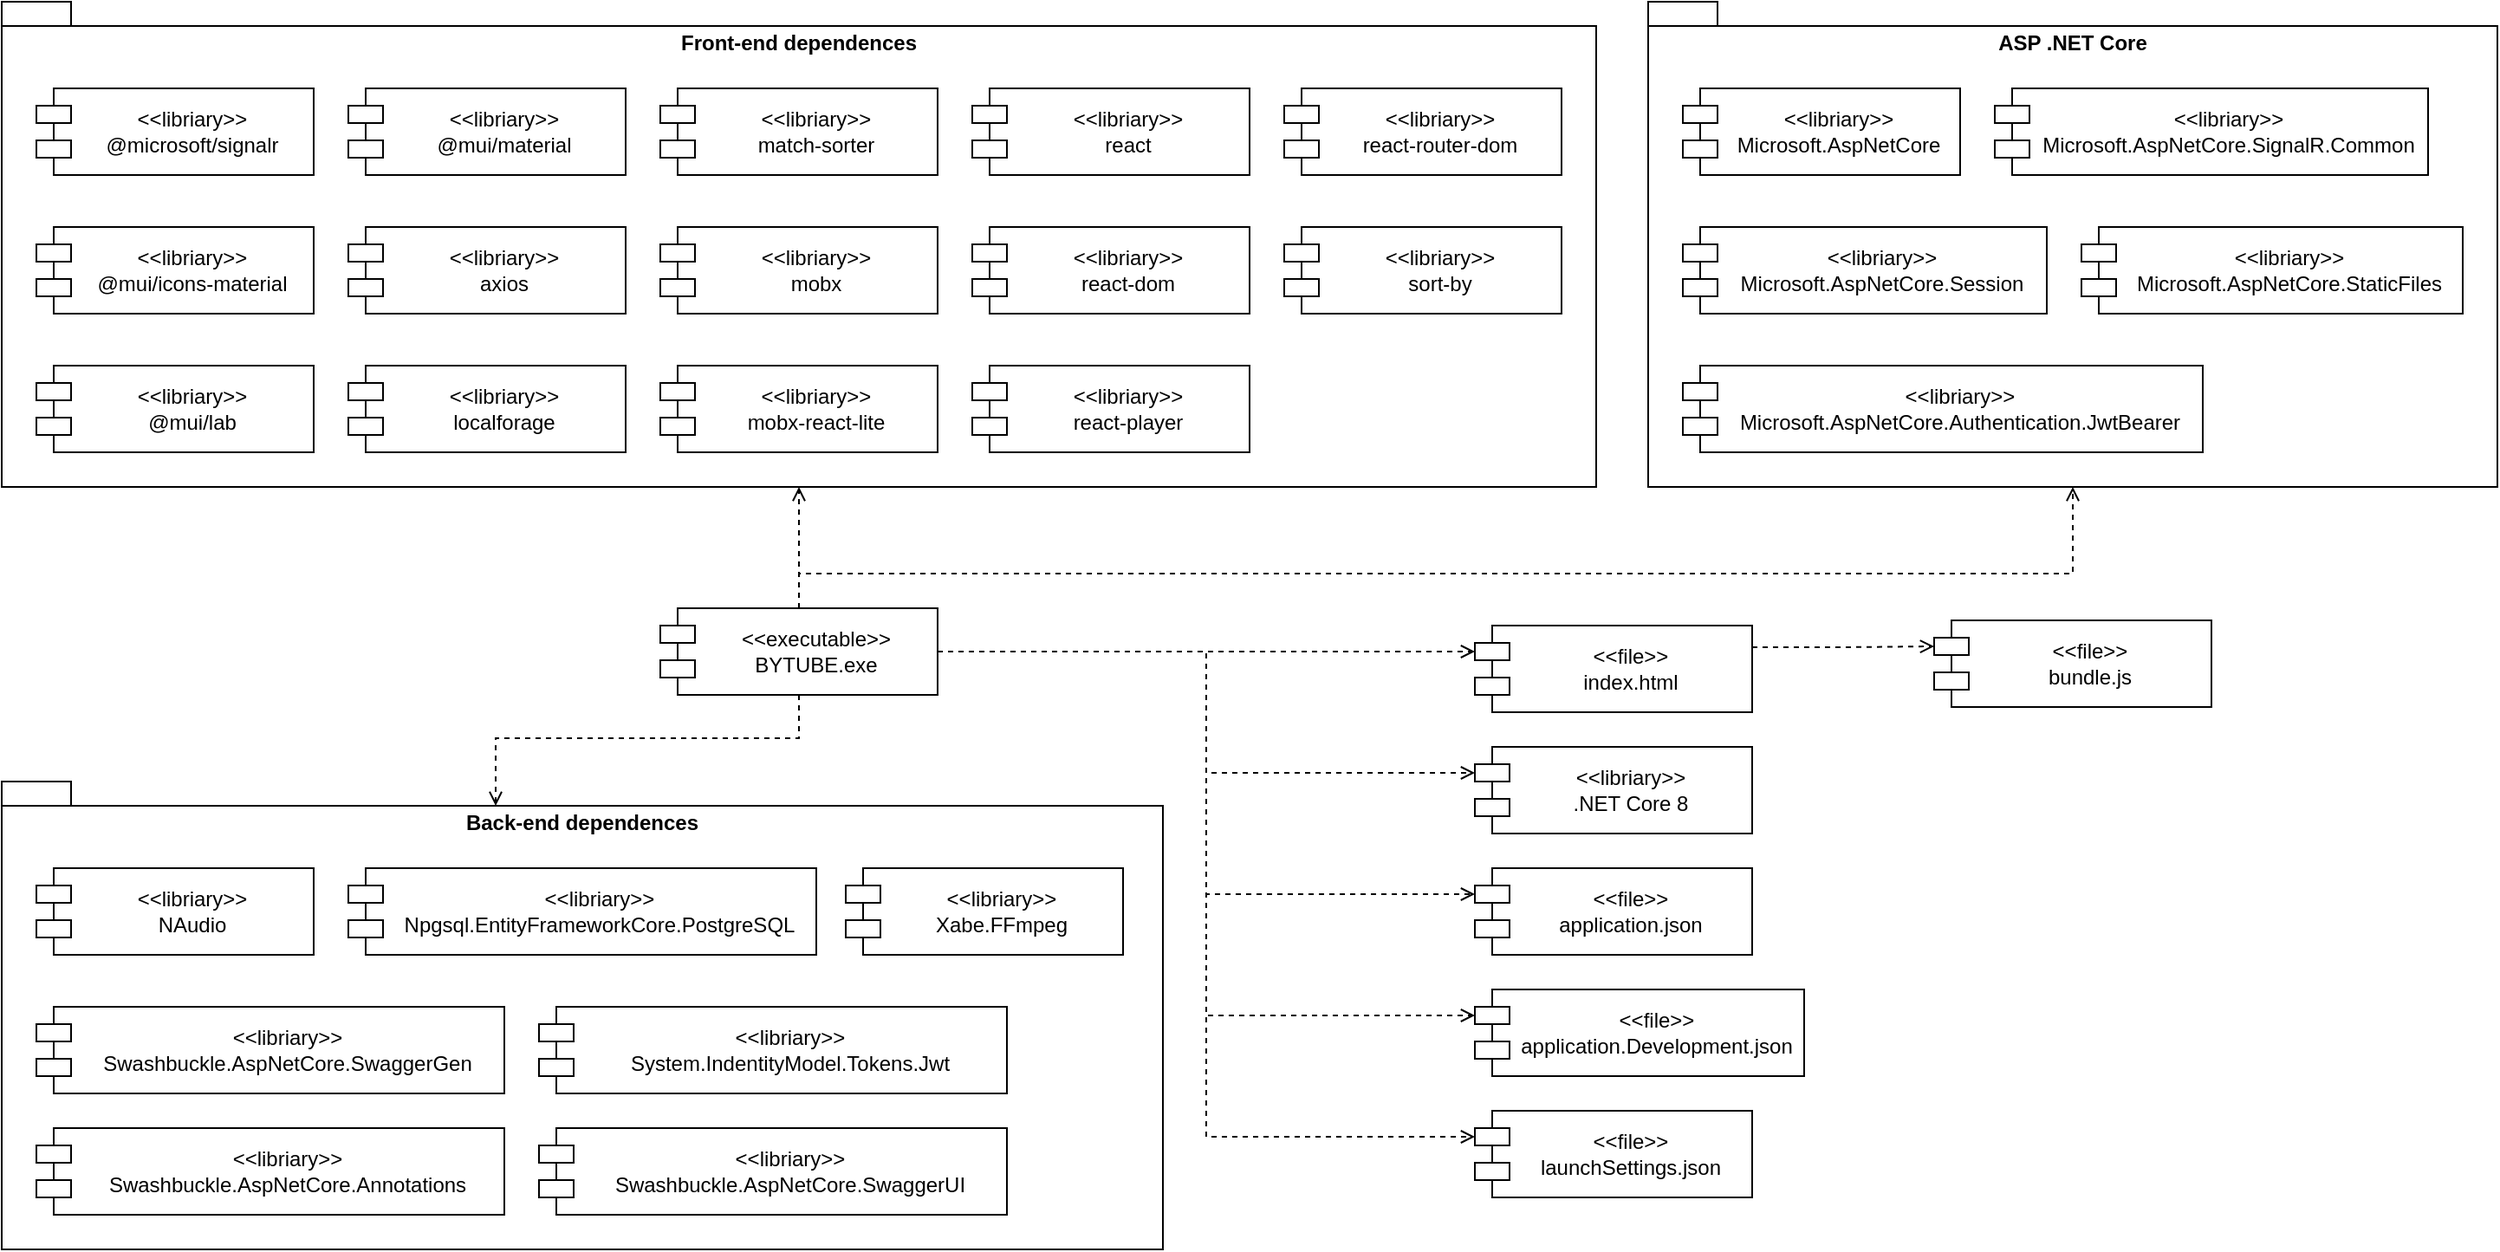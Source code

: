 <mxfile version="24.7.8">
  <diagram name="Page-1" id="929967ad-93f9-6ef4-fab6-5d389245f69c">
    <mxGraphModel dx="420" dy="248" grid="1" gridSize="10" guides="1" tooltips="1" connect="1" arrows="1" fold="1" page="1" pageScale="1.5" pageWidth="1169" pageHeight="826" background="none" math="0" shadow="0">
      <root>
        <mxCell id="0" style=";html=1;" />
        <mxCell id="1" style=";html=1;" parent="0" />
        <mxCell id="IYuW2PmqL3ZpG1c5O2Uu-1" value="&amp;lt;&amp;lt;executable&amp;gt;&amp;gt;&lt;div&gt;BYTUBE.exe&lt;br&gt;&lt;/div&gt;" style="shape=module;align=left;spacingLeft=20;align=center;verticalAlign=middle;whiteSpace=wrap;html=1;" parent="1" vertex="1">
          <mxGeometry x="770" y="460" width="160" height="50" as="geometry" />
        </mxCell>
        <mxCell id="IYuW2PmqL3ZpG1c5O2Uu-3" value="Back-end dependences" style="shape=folder;fontStyle=1;spacingTop=10;tabWidth=40;tabHeight=14;tabPosition=left;html=1;whiteSpace=wrap;verticalAlign=top;" parent="1" vertex="1">
          <mxGeometry x="390" y="560" width="670" height="270" as="geometry" />
        </mxCell>
        <mxCell id="IYuW2PmqL3ZpG1c5O2Uu-4" value="Front-end dependences" style="shape=folder;fontStyle=1;spacingTop=10;tabWidth=40;tabHeight=14;tabPosition=left;html=1;whiteSpace=wrap;verticalAlign=top;" parent="1" vertex="1">
          <mxGeometry x="390" y="110" width="920" height="280" as="geometry" />
        </mxCell>
        <mxCell id="IYuW2PmqL3ZpG1c5O2Uu-5" style="edgeStyle=orthogonalEdgeStyle;rounded=0;orthogonalLoop=1;jettySize=auto;html=1;entryX=0.5;entryY=1;entryDx=0;entryDy=0;entryPerimeter=0;dashed=1;endArrow=open;endFill=0;" parent="1" source="IYuW2PmqL3ZpG1c5O2Uu-1" target="IYuW2PmqL3ZpG1c5O2Uu-4" edge="1">
          <mxGeometry relative="1" as="geometry" />
        </mxCell>
        <mxCell id="IYuW2PmqL3ZpG1c5O2Uu-6" style="edgeStyle=orthogonalEdgeStyle;shape=connector;rounded=0;orthogonalLoop=1;jettySize=auto;html=1;entryX=0;entryY=0;entryDx=285;entryDy=14;entryPerimeter=0;dashed=1;strokeColor=default;align=center;verticalAlign=middle;fontFamily=Helvetica;fontSize=11;fontColor=default;labelBackgroundColor=default;endArrow=open;endFill=0;" parent="1" source="IYuW2PmqL3ZpG1c5O2Uu-1" target="IYuW2PmqL3ZpG1c5O2Uu-3" edge="1">
          <mxGeometry relative="1" as="geometry" />
        </mxCell>
        <mxCell id="IYuW2PmqL3ZpG1c5O2Uu-7" value="&amp;lt;&amp;lt;libriary&amp;gt;&amp;gt;&lt;div&gt;.NET Core 8&lt;/div&gt;" style="shape=module;align=left;spacingLeft=20;align=center;verticalAlign=middle;whiteSpace=wrap;html=1;" parent="1" vertex="1">
          <mxGeometry x="1240" y="540" width="160" height="50" as="geometry" />
        </mxCell>
        <mxCell id="IYuW2PmqL3ZpG1c5O2Uu-8" style="edgeStyle=orthogonalEdgeStyle;shape=connector;rounded=0;orthogonalLoop=1;jettySize=auto;html=1;entryX=0;entryY=0;entryDx=0;entryDy=15;entryPerimeter=0;dashed=1;strokeColor=default;align=center;verticalAlign=middle;fontFamily=Helvetica;fontSize=11;fontColor=default;labelBackgroundColor=default;endArrow=open;endFill=0;" parent="1" source="IYuW2PmqL3ZpG1c5O2Uu-1" target="IYuW2PmqL3ZpG1c5O2Uu-7" edge="1">
          <mxGeometry relative="1" as="geometry" />
        </mxCell>
        <mxCell id="IYuW2PmqL3ZpG1c5O2Uu-9" value="&amp;lt;&amp;lt;file&amp;gt;&amp;gt;&lt;div&gt;application.json&lt;/div&gt;" style="shape=module;align=left;spacingLeft=20;align=center;verticalAlign=middle;whiteSpace=wrap;html=1;" parent="1" vertex="1">
          <mxGeometry x="1240" y="610" width="160" height="50" as="geometry" />
        </mxCell>
        <mxCell id="IYuW2PmqL3ZpG1c5O2Uu-10" style="edgeStyle=orthogonalEdgeStyle;shape=connector;rounded=0;orthogonalLoop=1;jettySize=auto;html=1;entryX=0;entryY=0;entryDx=0;entryDy=15;entryPerimeter=0;dashed=1;strokeColor=default;align=center;verticalAlign=middle;fontFamily=Helvetica;fontSize=11;fontColor=default;labelBackgroundColor=default;endArrow=open;endFill=0;" parent="1" source="IYuW2PmqL3ZpG1c5O2Uu-1" target="IYuW2PmqL3ZpG1c5O2Uu-9" edge="1">
          <mxGeometry relative="1" as="geometry" />
        </mxCell>
        <mxCell id="IYuW2PmqL3ZpG1c5O2Uu-11" value="&amp;lt;&amp;lt;file&amp;gt;&amp;gt;&lt;div&gt;application.Development.json&lt;/div&gt;" style="shape=module;align=left;spacingLeft=20;align=center;verticalAlign=middle;whiteSpace=wrap;html=1;" parent="1" vertex="1">
          <mxGeometry x="1240" y="680" width="190" height="50" as="geometry" />
        </mxCell>
        <mxCell id="IYuW2PmqL3ZpG1c5O2Uu-12" style="edgeStyle=orthogonalEdgeStyle;shape=connector;rounded=0;orthogonalLoop=1;jettySize=auto;html=1;entryX=0;entryY=0;entryDx=0;entryDy=15;entryPerimeter=0;dashed=1;strokeColor=default;align=center;verticalAlign=middle;fontFamily=Helvetica;fontSize=11;fontColor=default;labelBackgroundColor=default;endArrow=open;endFill=0;" parent="1" source="IYuW2PmqL3ZpG1c5O2Uu-1" target="IYuW2PmqL3ZpG1c5O2Uu-11" edge="1">
          <mxGeometry relative="1" as="geometry" />
        </mxCell>
        <mxCell id="IYuW2PmqL3ZpG1c5O2Uu-13" value="&amp;lt;&amp;lt;file&amp;gt;&amp;gt;&lt;div&gt;launchSettings.json&lt;/div&gt;" style="shape=module;align=left;spacingLeft=20;align=center;verticalAlign=middle;whiteSpace=wrap;html=1;" parent="1" vertex="1">
          <mxGeometry x="1240" y="750" width="160" height="50" as="geometry" />
        </mxCell>
        <mxCell id="IYuW2PmqL3ZpG1c5O2Uu-14" style="edgeStyle=orthogonalEdgeStyle;shape=connector;rounded=0;orthogonalLoop=1;jettySize=auto;html=1;entryX=0;entryY=0;entryDx=0;entryDy=15;entryPerimeter=0;dashed=1;strokeColor=default;align=center;verticalAlign=middle;fontFamily=Helvetica;fontSize=11;fontColor=default;labelBackgroundColor=default;endArrow=open;endFill=0;" parent="1" source="IYuW2PmqL3ZpG1c5O2Uu-1" target="IYuW2PmqL3ZpG1c5O2Uu-13" edge="1">
          <mxGeometry relative="1" as="geometry" />
        </mxCell>
        <mxCell id="IYuW2PmqL3ZpG1c5O2Uu-15" value="&amp;lt;&amp;lt;file&amp;gt;&amp;gt;&lt;div&gt;index.html&lt;/div&gt;" style="shape=module;align=left;spacingLeft=20;align=center;verticalAlign=middle;whiteSpace=wrap;html=1;" parent="1" vertex="1">
          <mxGeometry x="1240" y="470" width="160" height="50" as="geometry" />
        </mxCell>
        <mxCell id="IYuW2PmqL3ZpG1c5O2Uu-16" style="edgeStyle=orthogonalEdgeStyle;shape=connector;rounded=0;orthogonalLoop=1;jettySize=auto;html=1;entryX=0;entryY=0;entryDx=0;entryDy=15;entryPerimeter=0;dashed=1;strokeColor=default;align=center;verticalAlign=middle;fontFamily=Helvetica;fontSize=11;fontColor=default;labelBackgroundColor=default;endArrow=open;endFill=0;" parent="1" source="IYuW2PmqL3ZpG1c5O2Uu-1" target="IYuW2PmqL3ZpG1c5O2Uu-15" edge="1">
          <mxGeometry relative="1" as="geometry" />
        </mxCell>
        <mxCell id="IYuW2PmqL3ZpG1c5O2Uu-17" value="&amp;lt;&amp;lt;libriary&amp;gt;&amp;gt;&lt;div&gt;mobx-react-lite&lt;br&gt;&lt;/div&gt;" style="shape=module;align=left;spacingLeft=20;align=center;verticalAlign=middle;whiteSpace=wrap;html=1;" parent="1" vertex="1">
          <mxGeometry x="770" y="320" width="160" height="50" as="geometry" />
        </mxCell>
        <mxCell id="IYuW2PmqL3ZpG1c5O2Uu-18" value="&amp;lt;&amp;lt;libriary&amp;gt;&amp;gt;&lt;div&gt;mobx&lt;br&gt;&lt;/div&gt;" style="shape=module;align=left;spacingLeft=20;align=center;verticalAlign=middle;whiteSpace=wrap;html=1;" parent="1" vertex="1">
          <mxGeometry x="770" y="240" width="160" height="50" as="geometry" />
        </mxCell>
        <mxCell id="IYuW2PmqL3ZpG1c5O2Uu-19" value="&amp;lt;&amp;lt;libriary&amp;gt;&amp;gt;&lt;div&gt;match-sorter&lt;br&gt;&lt;/div&gt;" style="shape=module;align=left;spacingLeft=20;align=center;verticalAlign=middle;whiteSpace=wrap;html=1;" parent="1" vertex="1">
          <mxGeometry x="770" y="160" width="160" height="50" as="geometry" />
        </mxCell>
        <mxCell id="IYuW2PmqL3ZpG1c5O2Uu-20" value="&amp;lt;&amp;lt;libriary&amp;gt;&amp;gt;&lt;div&gt;localforage&lt;br&gt;&lt;/div&gt;" style="shape=module;align=left;spacingLeft=20;align=center;verticalAlign=middle;whiteSpace=wrap;html=1;" parent="1" vertex="1">
          <mxGeometry x="590" y="320" width="160" height="50" as="geometry" />
        </mxCell>
        <mxCell id="IYuW2PmqL3ZpG1c5O2Uu-21" value="&amp;lt;&amp;lt;libriary&amp;gt;&amp;gt;&lt;div&gt;axios&lt;br&gt;&lt;/div&gt;" style="shape=module;align=left;spacingLeft=20;align=center;verticalAlign=middle;whiteSpace=wrap;html=1;" parent="1" vertex="1">
          <mxGeometry x="590" y="240" width="160" height="50" as="geometry" />
        </mxCell>
        <mxCell id="IYuW2PmqL3ZpG1c5O2Uu-22" value="&amp;lt;&amp;lt;libriary&amp;gt;&amp;gt;&lt;div&gt;@mui/material&lt;br&gt;&lt;/div&gt;" style="shape=module;align=left;spacingLeft=20;align=center;verticalAlign=middle;whiteSpace=wrap;html=1;" parent="1" vertex="1">
          <mxGeometry x="590" y="160" width="160" height="50" as="geometry" />
        </mxCell>
        <mxCell id="IYuW2PmqL3ZpG1c5O2Uu-23" value="&amp;lt;&amp;lt;libriary&amp;gt;&amp;gt;&lt;div&gt;@mui/lab&lt;br&gt;&lt;/div&gt;" style="shape=module;align=left;spacingLeft=20;align=center;verticalAlign=middle;whiteSpace=wrap;html=1;" parent="1" vertex="1">
          <mxGeometry x="410" y="320" width="160" height="50" as="geometry" />
        </mxCell>
        <mxCell id="IYuW2PmqL3ZpG1c5O2Uu-24" value="&amp;lt;&amp;lt;libriary&amp;gt;&amp;gt;&lt;div&gt;@mui/icons-material&lt;br&gt;&lt;/div&gt;" style="shape=module;align=left;spacingLeft=20;align=center;verticalAlign=middle;whiteSpace=wrap;html=1;" parent="1" vertex="1">
          <mxGeometry x="410" y="240" width="160" height="50" as="geometry" />
        </mxCell>
        <mxCell id="IYuW2PmqL3ZpG1c5O2Uu-25" value="&amp;lt;&amp;lt;libriary&amp;gt;&amp;gt;&lt;div&gt;@microsoft/signalr&lt;br&gt;&lt;/div&gt;" style="shape=module;align=left;spacingLeft=20;align=center;verticalAlign=middle;whiteSpace=wrap;html=1;" parent="1" vertex="1">
          <mxGeometry x="410" y="160" width="160" height="50" as="geometry" />
        </mxCell>
        <mxCell id="IYuW2PmqL3ZpG1c5O2Uu-26" value="&amp;lt;&amp;lt;libriary&amp;gt;&amp;gt;&lt;div&gt;react-player&lt;br&gt;&lt;/div&gt;" style="shape=module;align=left;spacingLeft=20;align=center;verticalAlign=middle;whiteSpace=wrap;html=1;" parent="1" vertex="1">
          <mxGeometry x="950" y="320" width="160" height="50" as="geometry" />
        </mxCell>
        <mxCell id="IYuW2PmqL3ZpG1c5O2Uu-27" value="&amp;lt;&amp;lt;libriary&amp;gt;&amp;gt;&lt;div&gt;react-dom&lt;br&gt;&lt;/div&gt;" style="shape=module;align=left;spacingLeft=20;align=center;verticalAlign=middle;whiteSpace=wrap;html=1;" parent="1" vertex="1">
          <mxGeometry x="950" y="240" width="160" height="50" as="geometry" />
        </mxCell>
        <mxCell id="IYuW2PmqL3ZpG1c5O2Uu-28" value="&amp;lt;&amp;lt;libriary&amp;gt;&amp;gt;&lt;div&gt;react&lt;br&gt;&lt;/div&gt;" style="shape=module;align=left;spacingLeft=20;align=center;verticalAlign=middle;whiteSpace=wrap;html=1;" parent="1" vertex="1">
          <mxGeometry x="950" y="160" width="160" height="50" as="geometry" />
        </mxCell>
        <mxCell id="IYuW2PmqL3ZpG1c5O2Uu-30" value="&amp;lt;&amp;lt;libriary&amp;gt;&amp;gt;&lt;div&gt;sort-by&lt;br&gt;&lt;/div&gt;" style="shape=module;align=left;spacingLeft=20;align=center;verticalAlign=middle;whiteSpace=wrap;html=1;" parent="1" vertex="1">
          <mxGeometry x="1130" y="240" width="160" height="50" as="geometry" />
        </mxCell>
        <mxCell id="IYuW2PmqL3ZpG1c5O2Uu-31" value="&amp;lt;&amp;lt;libriary&amp;gt;&amp;gt;&lt;div&gt;react-router-dom&lt;br&gt;&lt;/div&gt;" style="shape=module;align=left;spacingLeft=20;align=center;verticalAlign=middle;whiteSpace=wrap;html=1;" parent="1" vertex="1">
          <mxGeometry x="1130" y="160" width="160" height="50" as="geometry" />
        </mxCell>
        <mxCell id="IYuW2PmqL3ZpG1c5O2Uu-32" value="ASP .NET Core" style="shape=folder;fontStyle=1;spacingTop=10;tabWidth=40;tabHeight=14;tabPosition=left;html=1;whiteSpace=wrap;verticalAlign=top;" parent="1" vertex="1">
          <mxGeometry x="1340" y="110" width="490" height="280" as="geometry" />
        </mxCell>
        <mxCell id="IYuW2PmqL3ZpG1c5O2Uu-33" style="edgeStyle=orthogonalEdgeStyle;shape=connector;rounded=0;orthogonalLoop=1;jettySize=auto;html=1;entryX=0.5;entryY=1;entryDx=0;entryDy=0;entryPerimeter=0;dashed=1;strokeColor=default;align=center;verticalAlign=middle;fontFamily=Helvetica;fontSize=11;fontColor=default;labelBackgroundColor=default;endArrow=open;endFill=0;" parent="1" source="IYuW2PmqL3ZpG1c5O2Uu-1" target="IYuW2PmqL3ZpG1c5O2Uu-32" edge="1">
          <mxGeometry relative="1" as="geometry">
            <Array as="points">
              <mxPoint x="850" y="440" />
              <mxPoint x="1585" y="440" />
            </Array>
          </mxGeometry>
        </mxCell>
        <mxCell id="IYuW2PmqL3ZpG1c5O2Uu-34" value="&amp;lt;&amp;lt;libriary&amp;gt;&amp;gt;&lt;div&gt;Microsoft.AspNetCore&lt;/div&gt;" style="shape=module;align=left;spacingLeft=20;align=center;verticalAlign=middle;whiteSpace=wrap;html=1;" parent="1" vertex="1">
          <mxGeometry x="1360" y="160" width="160" height="50" as="geometry" />
        </mxCell>
        <mxCell id="IYuW2PmqL3ZpG1c5O2Uu-35" value="&amp;lt;&amp;lt;libriary&amp;gt;&amp;gt;&lt;div&gt;Microsoft.AspNetCore.Session&lt;br&gt;&lt;/div&gt;" style="shape=module;align=left;spacingLeft=20;align=center;verticalAlign=middle;whiteSpace=wrap;html=1;" parent="1" vertex="1">
          <mxGeometry x="1360" y="240" width="210" height="50" as="geometry" />
        </mxCell>
        <mxCell id="IYuW2PmqL3ZpG1c5O2Uu-36" value="&amp;lt;&amp;lt;libriary&amp;gt;&amp;gt;&lt;div&gt;Microsoft.AspNetCore.SignalR.Common&lt;br&gt;&lt;/div&gt;" style="shape=module;align=left;spacingLeft=20;align=center;verticalAlign=middle;whiteSpace=wrap;html=1;" parent="1" vertex="1">
          <mxGeometry x="1540" y="160" width="250" height="50" as="geometry" />
        </mxCell>
        <mxCell id="IYuW2PmqL3ZpG1c5O2Uu-37" value="&amp;lt;&amp;lt;libriary&amp;gt;&amp;gt;&lt;div&gt;Microsoft.AspNetCore.StaticFiles&lt;br&gt;&lt;/div&gt;" style="shape=module;align=left;spacingLeft=20;align=center;verticalAlign=middle;whiteSpace=wrap;html=1;" parent="1" vertex="1">
          <mxGeometry x="1590" y="240" width="220" height="50" as="geometry" />
        </mxCell>
        <mxCell id="IYuW2PmqL3ZpG1c5O2Uu-40" value="&amp;lt;&amp;lt;libriary&amp;gt;&amp;gt;&lt;div&gt;Microsoft.AspNetCore.Authentication.JwtBearer&lt;br&gt;&lt;/div&gt;" style="shape=module;align=left;spacingLeft=20;align=center;verticalAlign=middle;whiteSpace=wrap;html=1;" parent="1" vertex="1">
          <mxGeometry x="1360" y="320" width="300" height="50" as="geometry" />
        </mxCell>
        <mxCell id="IYuW2PmqL3ZpG1c5O2Uu-41" value="&amp;lt;&amp;lt;libriary&amp;gt;&amp;gt;&lt;div&gt;NAudio&lt;/div&gt;" style="shape=module;align=left;spacingLeft=20;align=center;verticalAlign=middle;whiteSpace=wrap;html=1;" parent="1" vertex="1">
          <mxGeometry x="410" y="610" width="160" height="50" as="geometry" />
        </mxCell>
        <mxCell id="IYuW2PmqL3ZpG1c5O2Uu-42" value="&amp;lt;&amp;lt;libriary&amp;gt;&amp;gt;&lt;div&gt;Xabe.FFmpeg&lt;/div&gt;" style="shape=module;align=left;spacingLeft=20;align=center;verticalAlign=middle;whiteSpace=wrap;html=1;" parent="1" vertex="1">
          <mxGeometry x="877" y="610" width="160" height="50" as="geometry" />
        </mxCell>
        <mxCell id="IYuW2PmqL3ZpG1c5O2Uu-43" value="&amp;lt;&amp;lt;libriary&amp;gt;&amp;gt;&lt;div&gt;Npgsql.EntityFrameworkCore.PostgreSQL&lt;/div&gt;" style="shape=module;align=left;spacingLeft=20;align=center;verticalAlign=middle;whiteSpace=wrap;html=1;" parent="1" vertex="1">
          <mxGeometry x="590" y="610" width="270" height="50" as="geometry" />
        </mxCell>
        <mxCell id="IYuW2PmqL3ZpG1c5O2Uu-44" value="&amp;lt;&amp;lt;libriary&amp;gt;&amp;gt;&lt;div&gt;Swashbuckle.AspNetCore.Annotations&lt;/div&gt;" style="shape=module;align=left;spacingLeft=20;align=center;verticalAlign=middle;whiteSpace=wrap;html=1;" parent="1" vertex="1">
          <mxGeometry x="410" y="760" width="270" height="50" as="geometry" />
        </mxCell>
        <mxCell id="IYuW2PmqL3ZpG1c5O2Uu-45" value="&amp;lt;&amp;lt;libriary&amp;gt;&amp;gt;&lt;div&gt;Swashbuckle.AspNetCore.SwaggerUI&lt;/div&gt;" style="shape=module;align=left;spacingLeft=20;align=center;verticalAlign=middle;whiteSpace=wrap;html=1;" parent="1" vertex="1">
          <mxGeometry x="700" y="760" width="270" height="50" as="geometry" />
        </mxCell>
        <mxCell id="IYuW2PmqL3ZpG1c5O2Uu-46" value="&amp;lt;&amp;lt;libriary&amp;gt;&amp;gt;&lt;div&gt;Swashbuckle.AspNetCore.SwaggerGen&lt;/div&gt;" style="shape=module;align=left;spacingLeft=20;align=center;verticalAlign=middle;whiteSpace=wrap;html=1;" parent="1" vertex="1">
          <mxGeometry x="410" y="690" width="270" height="50" as="geometry" />
        </mxCell>
        <mxCell id="IYuW2PmqL3ZpG1c5O2Uu-47" value="&amp;lt;&amp;lt;libriary&amp;gt;&amp;gt;&lt;div&gt;System.IndentityModel.Tokens.Jwt&lt;/div&gt;" style="shape=module;align=left;spacingLeft=20;align=center;verticalAlign=middle;whiteSpace=wrap;html=1;" parent="1" vertex="1">
          <mxGeometry x="700" y="690" width="270" height="50" as="geometry" />
        </mxCell>
        <mxCell id="ThR8JdIQ9ES-MznECvCW-1" value="&amp;lt;&amp;lt;file&amp;gt;&amp;gt;&lt;div&gt;bundle.js&lt;/div&gt;" style="shape=module;align=left;spacingLeft=20;align=center;verticalAlign=middle;whiteSpace=wrap;html=1;" parent="1" vertex="1">
          <mxGeometry x="1505" y="467" width="160" height="50" as="geometry" />
        </mxCell>
        <mxCell id="ThR8JdIQ9ES-MznECvCW-2" style="edgeStyle=orthogonalEdgeStyle;shape=connector;rounded=0;orthogonalLoop=1;jettySize=auto;html=1;entryX=0;entryY=0;entryDx=0;entryDy=15;entryPerimeter=0;dashed=1;strokeColor=default;align=center;verticalAlign=middle;fontFamily=Helvetica;fontSize=11;fontColor=default;labelBackgroundColor=default;endArrow=open;endFill=0;exitX=1;exitY=0.25;exitDx=0;exitDy=0;" parent="1" source="IYuW2PmqL3ZpG1c5O2Uu-15" target="ThR8JdIQ9ES-MznECvCW-1" edge="1">
          <mxGeometry relative="1" as="geometry" />
        </mxCell>
      </root>
    </mxGraphModel>
  </diagram>
</mxfile>
